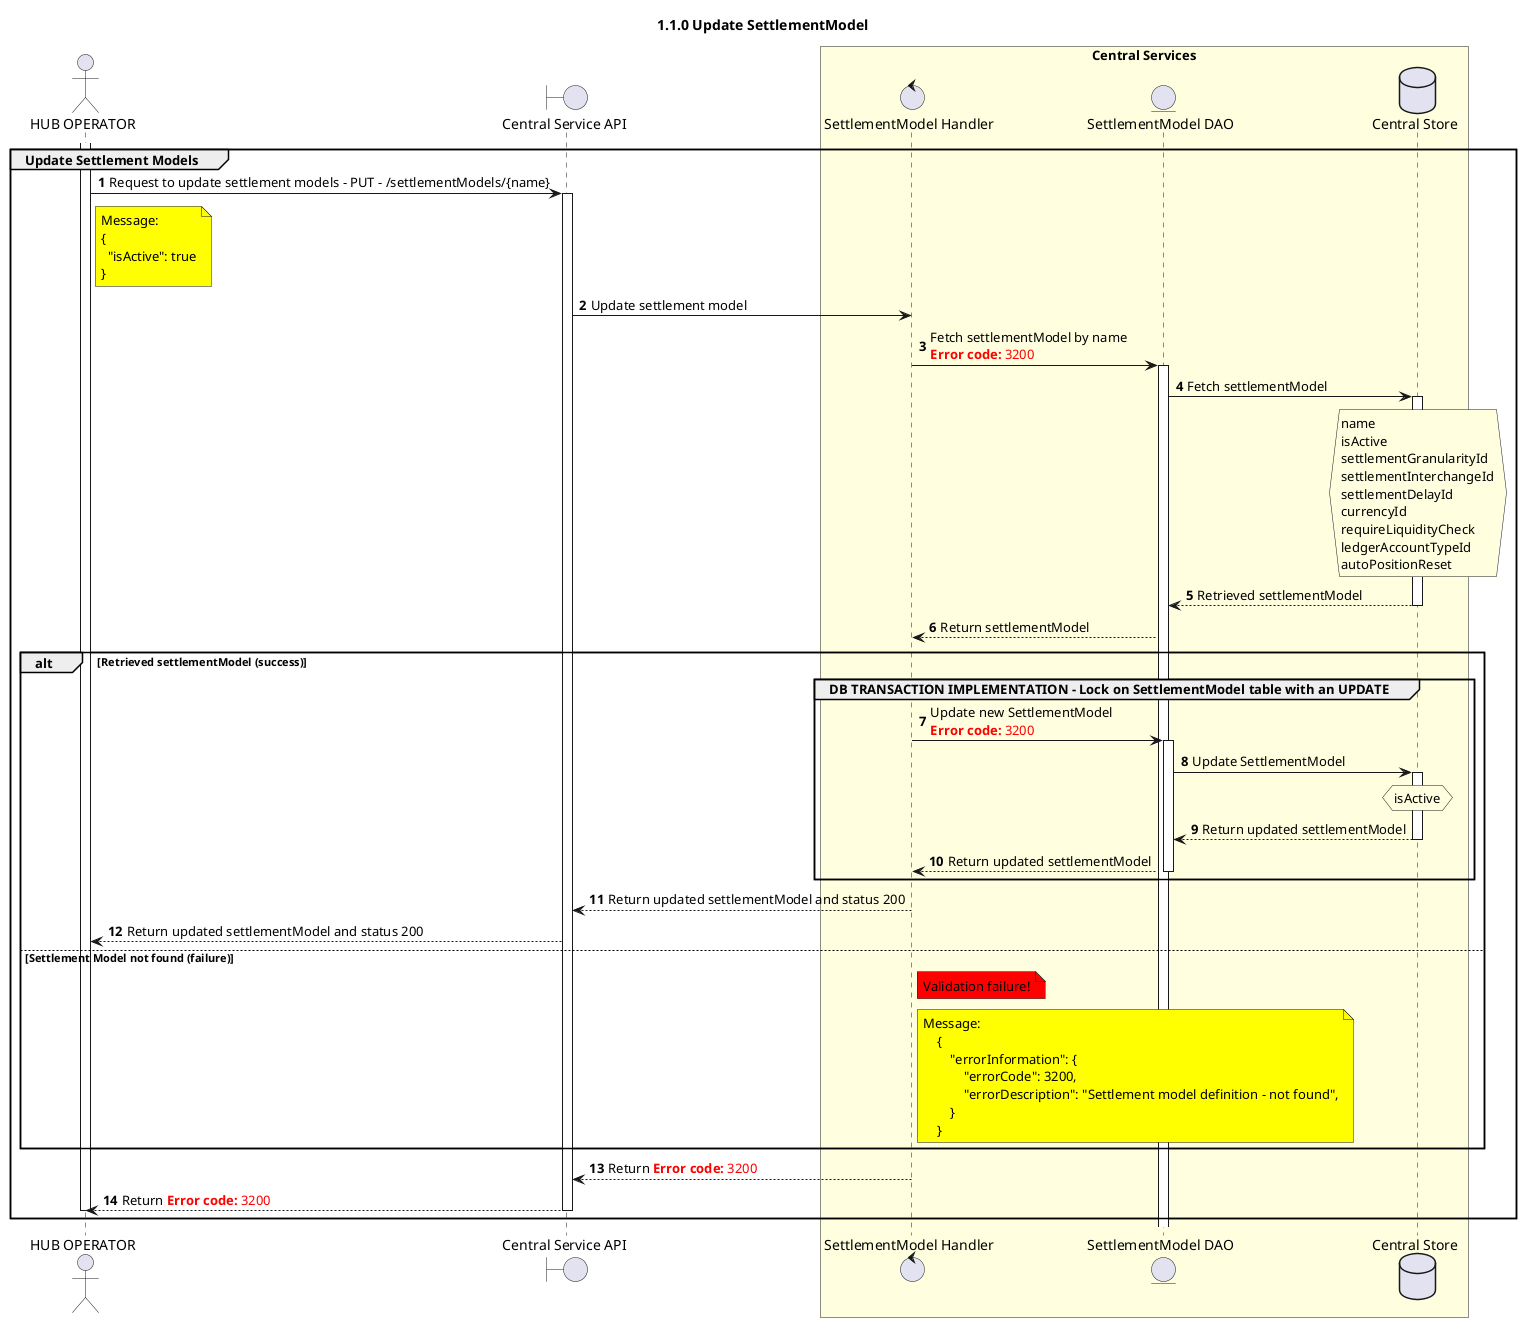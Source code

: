 /'*****
 License
 --------------
 Copyright © 2017 Bill & Melinda Gates Foundation
 The Mojaloop files are made available by the Bill & Melinda Gates Foundation under the Apache License, Version 2.0 (the "License") and you may not use these files except in compliance with the License. You may obtain a copy of the License at
 http://www.apache.org/licenses/LICENSE-2.0
 Unless required by applicable law or agreed to in writing, the Mojaloop files are distributed on an "AS IS" BASIS, WITHOUT WARRANTIES OR CONDITIONS OF ANY KIND, either express or implied. See the License for the specific language governing permissions and limitations under the License.
 Contributors
 --------------
 This is the official list of the Mojaloop project contributors for this file.
 Names of the original copyright holders (individuals or organizations)
 should be listed with a '*' in the first column. People who have
 contributed from an organization can be listed under the organization
 that actually holds the copyright for their contributions (see the
 Gates Foundation organization for an example). Those individuals should have
 their names indented and be marked with a '-'. Email address can be added
 optionally within square brackets <email>.
 * Gates Foundation
 - Name Surname <name.surname@gatesfoundation.com>

 * Lazola Lucas <lazola.lucas@modusbox.com>
 --------------
 ******'/

@startuml
' declare title
title 1.1.0 Update SettlementModel

autonumber

' declare actors
actor "HUB OPERATOR" as OPERATOR
boundary "Central Service API" as CSAPI
control "SettlementModel Handler" as SETTLEMENTMODELS_HANDLER
entity "Central Service API" as CSAPI
entity "SettlementModel DAO" as SETTLEMENTMODELS_DAO
database "Central Store" as DB

box "Central Services" #LightYellow
participant SETTLEMENTMODELS_HANDLER
participant SETTLEMENTMODELS_DAO
participant DB
end box

' start flow

activate OPERATOR
group Update Settlement Models
    OPERATOR -> CSAPI: Request to update settlement models - PUT - /settlementModels/{name}
    note right of OPERATOR #yellow
        Message:
        {
          "isActive": true
        }
    end note

    activate CSAPI
    CSAPI -> SETTLEMENTMODELS_HANDLER: Update settlement model
    SETTLEMENTMODELS_HANDLER ->SETTLEMENTMODELS_DAO:  Fetch settlementModel by name \n<color #FF0000><b>Error code:</b> 3200</color>
                    activate SETTLEMENTMODELS_DAO
                    SETTLEMENTMODELS_DAO -> DB: Fetch settlementModel
                    activate DB
                    hnote over DB #lightyellow
                        name
                        isActive
                        settlementGranularityId
                        settlementInterchangeId
                        settlementDelayId
                        currencyId
                        requireLiquidityCheck
                        ledgerAccountTypeId
                        autoPositionReset
                    end note
                    DB --> SETTLEMENTMODELS_DAO: Retrieved settlementModel
                    deactivate DB
                    SETTLEMENTMODELS_DAO --> SETTLEMENTMODELS_HANDLER: Return settlementModel
    alt Retrieved settlementModel (success)

                        Group DB TRANSACTION IMPLEMENTATION - Lock on SettlementModel table with an UPDATE

                        SETTLEMENTMODELS_HANDLER ->SETTLEMENTMODELS_DAO:  Update new SettlementModel \n<color #FF0000><b>Error code:</b> 3200</color>

                        activate SETTLEMENTMODELS_DAO

                        SETTLEMENTMODELS_DAO -> DB: Update SettlementModel
                        activate DB
                        hnote over DB #lightyellow
                            isActive
                        end note
                        DB --> SETTLEMENTMODELS_DAO: Return updated settlementModel
                        deactivate DB
                        SETTLEMENTMODELS_DAO --> SETTLEMENTMODELS_HANDLER: Return updated settlementModel


                        deactivate SETTLEMENTMODELS_DAO
                ' Release Lock on SettlementModel table
                    End

            SETTLEMENTMODELS_HANDLER --> CSAPI: Return updated settlementModel and status 200

            CSAPI --> OPERATOR: Return updated settlementModel and status 200

    else Settlement Model not found (failure)
        note right of SETTLEMENTMODELS_HANDLER #red: Validation failure!

        note right of SETTLEMENTMODELS_HANDLER #yellow
            Message:
                {
                    "errorInformation": {
                        "errorCode": 3200,
                        "errorDescription": "Settlement model definition - not found",
                    }
                }
        end note

    end
        SETTLEMENTMODELS_HANDLER -->CSAPI: Return <color #FF0000><b>Error code:</b> 3200</color>
        deactivate SETTLEMENTMODELS_HANDLER
        CSAPI -->OPERATOR: Return <color #FF0000><b>Error code:</b> 3200</color>

    deactivate SETTLEMENTMODELS_HANDLER
    deactivate CSAPI
    deactivate OPERATOR
end
@enduml